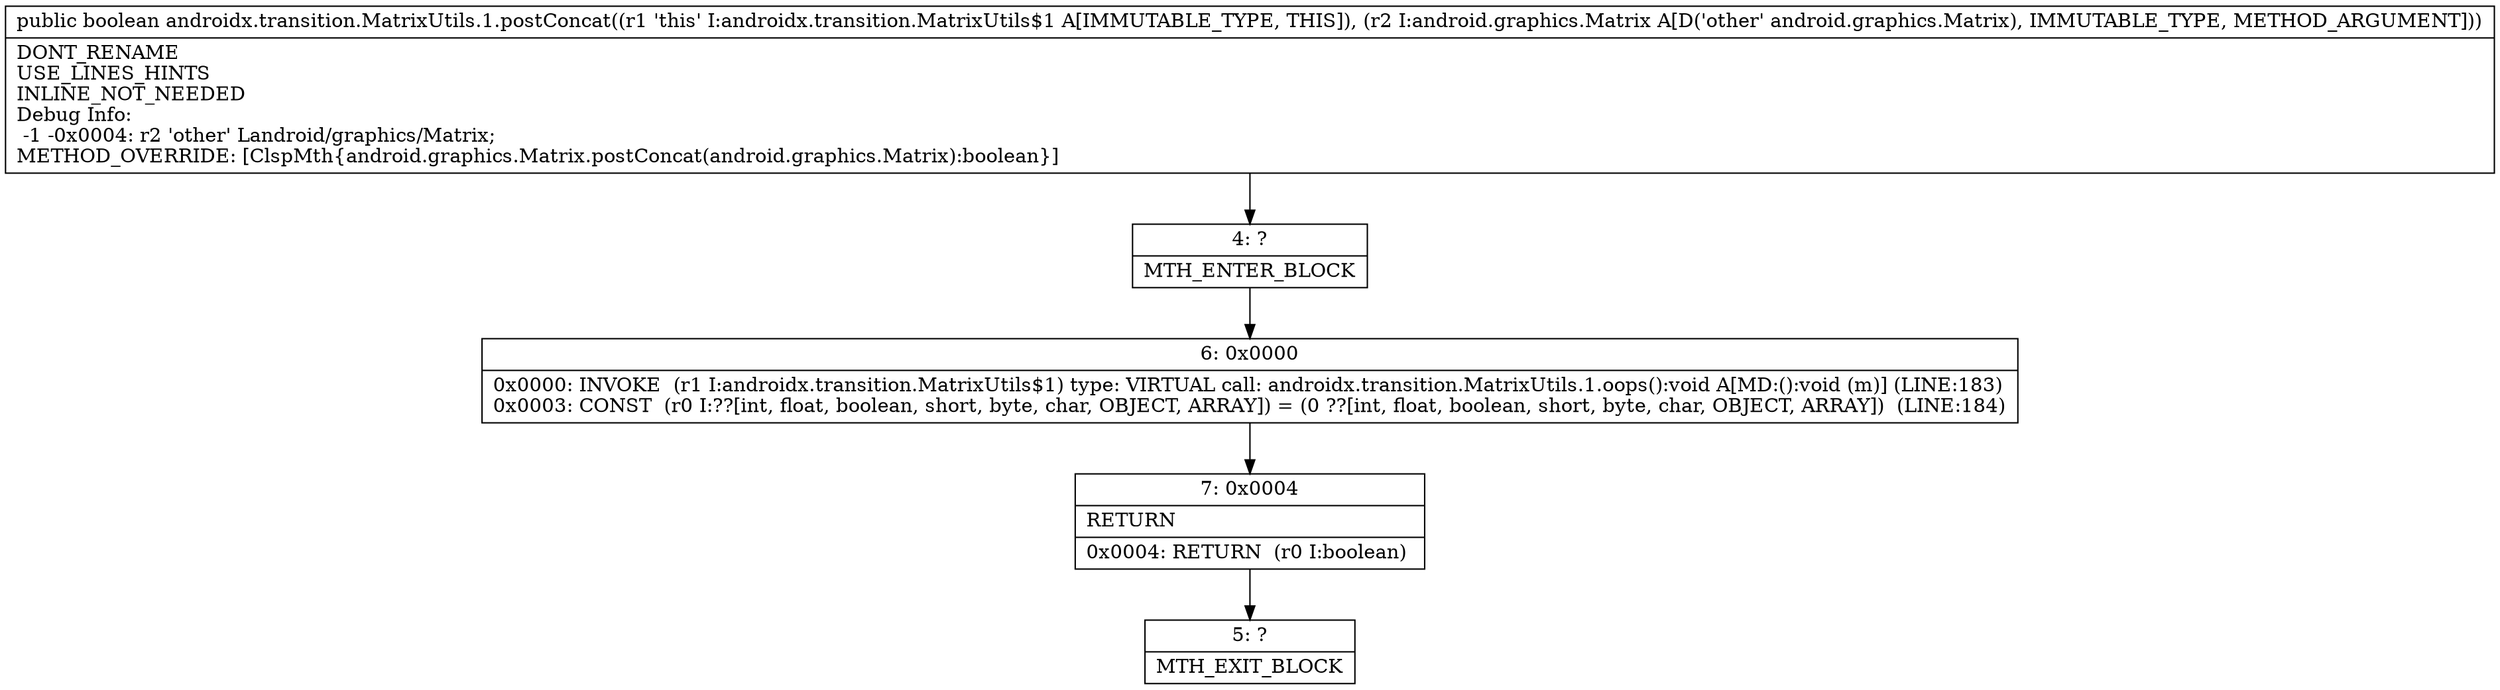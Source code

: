 digraph "CFG forandroidx.transition.MatrixUtils.1.postConcat(Landroid\/graphics\/Matrix;)Z" {
Node_4 [shape=record,label="{4\:\ ?|MTH_ENTER_BLOCK\l}"];
Node_6 [shape=record,label="{6\:\ 0x0000|0x0000: INVOKE  (r1 I:androidx.transition.MatrixUtils$1) type: VIRTUAL call: androidx.transition.MatrixUtils.1.oops():void A[MD:():void (m)] (LINE:183)\l0x0003: CONST  (r0 I:??[int, float, boolean, short, byte, char, OBJECT, ARRAY]) = (0 ??[int, float, boolean, short, byte, char, OBJECT, ARRAY])  (LINE:184)\l}"];
Node_7 [shape=record,label="{7\:\ 0x0004|RETURN\l|0x0004: RETURN  (r0 I:boolean) \l}"];
Node_5 [shape=record,label="{5\:\ ?|MTH_EXIT_BLOCK\l}"];
MethodNode[shape=record,label="{public boolean androidx.transition.MatrixUtils.1.postConcat((r1 'this' I:androidx.transition.MatrixUtils$1 A[IMMUTABLE_TYPE, THIS]), (r2 I:android.graphics.Matrix A[D('other' android.graphics.Matrix), IMMUTABLE_TYPE, METHOD_ARGUMENT]))  | DONT_RENAME\lUSE_LINES_HINTS\lINLINE_NOT_NEEDED\lDebug Info:\l  \-1 \-0x0004: r2 'other' Landroid\/graphics\/Matrix;\lMETHOD_OVERRIDE: [ClspMth\{android.graphics.Matrix.postConcat(android.graphics.Matrix):boolean\}]\l}"];
MethodNode -> Node_4;Node_4 -> Node_6;
Node_6 -> Node_7;
Node_7 -> Node_5;
}

